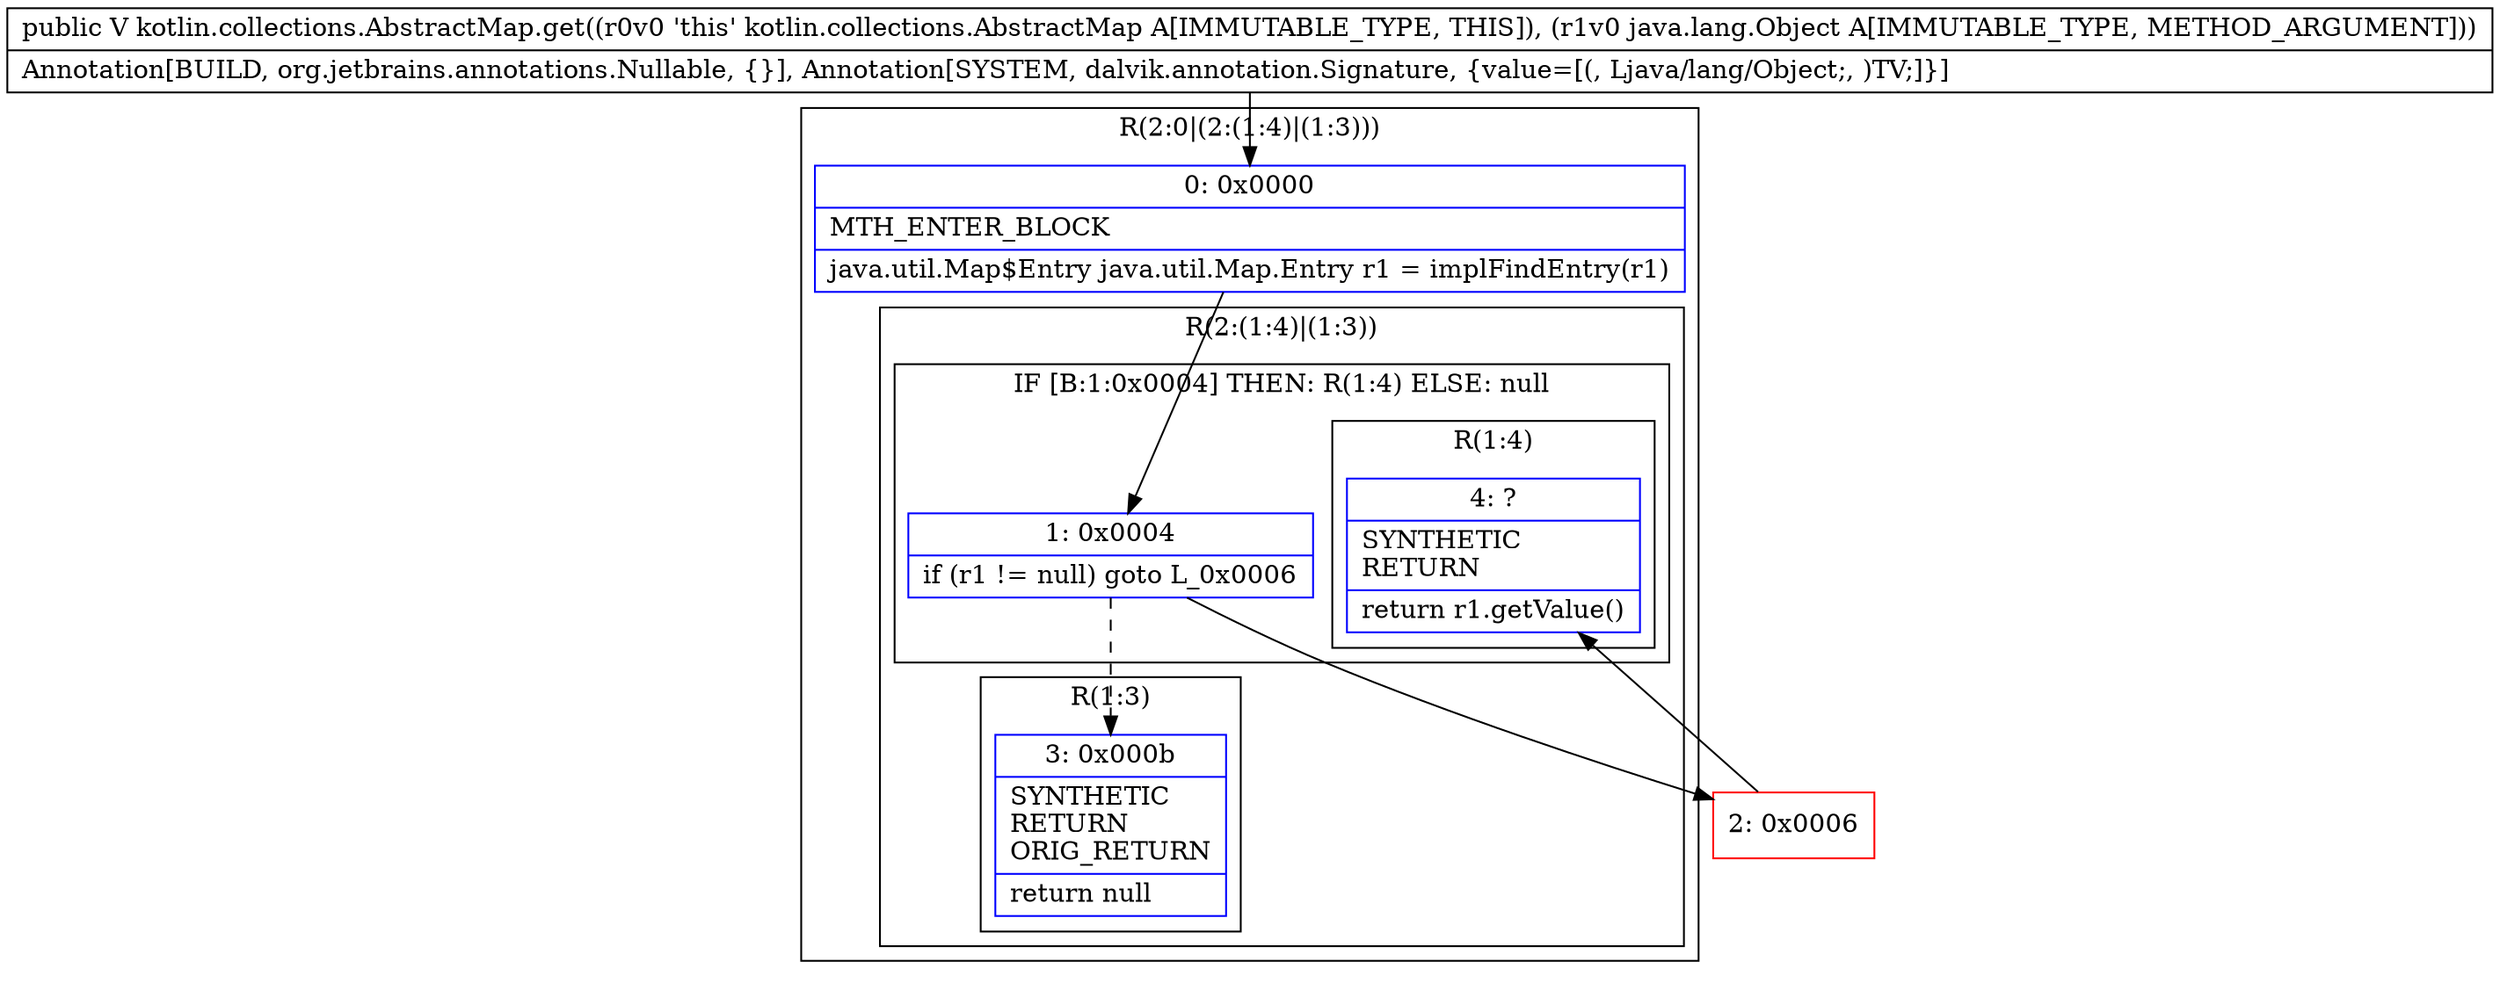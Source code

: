 digraph "CFG forkotlin.collections.AbstractMap.get(Ljava\/lang\/Object;)Ljava\/lang\/Object;" {
subgraph cluster_Region_1406210605 {
label = "R(2:0|(2:(1:4)|(1:3)))";
node [shape=record,color=blue];
Node_0 [shape=record,label="{0\:\ 0x0000|MTH_ENTER_BLOCK\l|java.util.Map$Entry java.util.Map.Entry r1 = implFindEntry(r1)\l}"];
subgraph cluster_Region_1679991602 {
label = "R(2:(1:4)|(1:3))";
node [shape=record,color=blue];
subgraph cluster_IfRegion_124471325 {
label = "IF [B:1:0x0004] THEN: R(1:4) ELSE: null";
node [shape=record,color=blue];
Node_1 [shape=record,label="{1\:\ 0x0004|if (r1 != null) goto L_0x0006\l}"];
subgraph cluster_Region_1032154282 {
label = "R(1:4)";
node [shape=record,color=blue];
Node_4 [shape=record,label="{4\:\ ?|SYNTHETIC\lRETURN\l|return r1.getValue()\l}"];
}
}
subgraph cluster_Region_81071124 {
label = "R(1:3)";
node [shape=record,color=blue];
Node_3 [shape=record,label="{3\:\ 0x000b|SYNTHETIC\lRETURN\lORIG_RETURN\l|return null\l}"];
}
}
}
Node_2 [shape=record,color=red,label="{2\:\ 0x0006}"];
MethodNode[shape=record,label="{public V kotlin.collections.AbstractMap.get((r0v0 'this' kotlin.collections.AbstractMap A[IMMUTABLE_TYPE, THIS]), (r1v0 java.lang.Object A[IMMUTABLE_TYPE, METHOD_ARGUMENT]))  | Annotation[BUILD, org.jetbrains.annotations.Nullable, \{\}], Annotation[SYSTEM, dalvik.annotation.Signature, \{value=[(, Ljava\/lang\/Object;, )TV;]\}]\l}"];
MethodNode -> Node_0;
Node_0 -> Node_1;
Node_1 -> Node_2;
Node_1 -> Node_3[style=dashed];
Node_2 -> Node_4;
}

